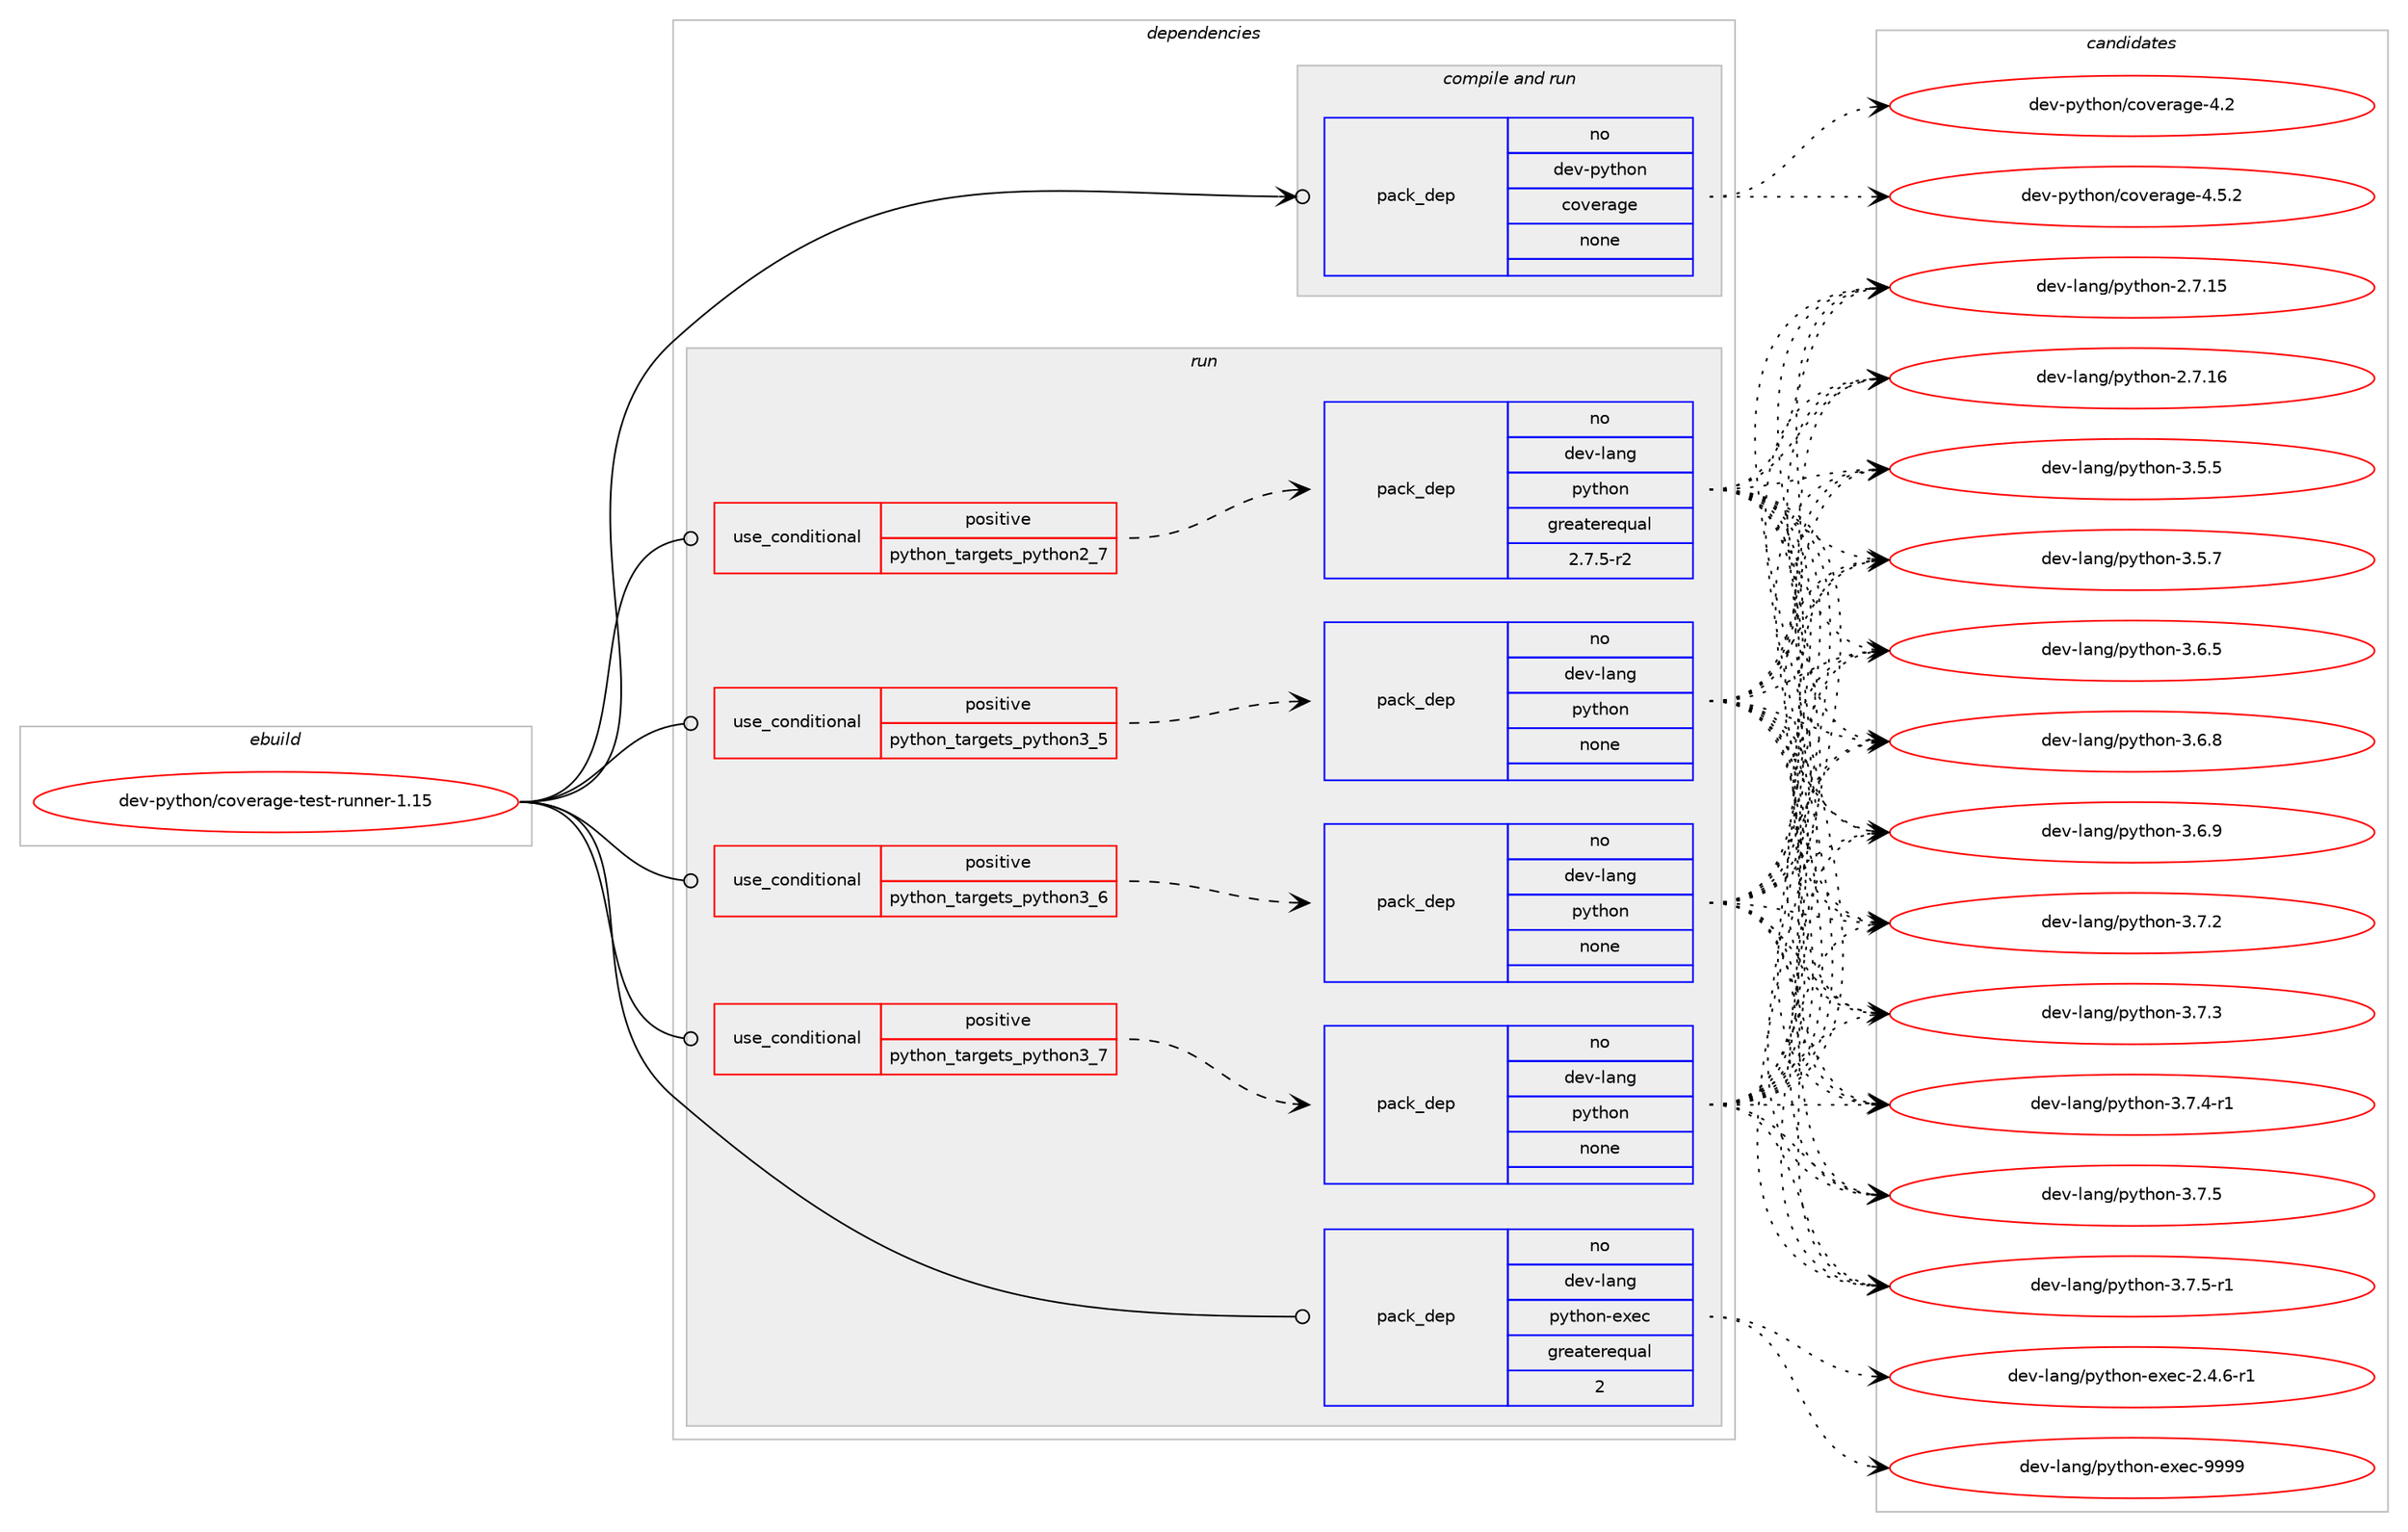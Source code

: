 digraph prolog {

# *************
# Graph options
# *************

newrank=true;
concentrate=true;
compound=true;
graph [rankdir=LR,fontname=Helvetica,fontsize=10,ranksep=1.5];#, ranksep=2.5, nodesep=0.2];
edge  [arrowhead=vee];
node  [fontname=Helvetica,fontsize=10];

# **********
# The ebuild
# **********

subgraph cluster_leftcol {
color=gray;
rank=same;
label=<<i>ebuild</i>>;
id [label="dev-python/coverage-test-runner-1.15", color=red, width=4, href="../dev-python/coverage-test-runner-1.15.svg"];
}

# ****************
# The dependencies
# ****************

subgraph cluster_midcol {
color=gray;
label=<<i>dependencies</i>>;
subgraph cluster_compile {
fillcolor="#eeeeee";
style=filled;
label=<<i>compile</i>>;
}
subgraph cluster_compileandrun {
fillcolor="#eeeeee";
style=filled;
label=<<i>compile and run</i>>;
subgraph pack450319 {
dependency600007 [label=<<TABLE BORDER="0" CELLBORDER="1" CELLSPACING="0" CELLPADDING="4" WIDTH="220"><TR><TD ROWSPAN="6" CELLPADDING="30">pack_dep</TD></TR><TR><TD WIDTH="110">no</TD></TR><TR><TD>dev-python</TD></TR><TR><TD>coverage</TD></TR><TR><TD>none</TD></TR><TR><TD></TD></TR></TABLE>>, shape=none, color=blue];
}
id:e -> dependency600007:w [weight=20,style="solid",arrowhead="odotvee"];
}
subgraph cluster_run {
fillcolor="#eeeeee";
style=filled;
label=<<i>run</i>>;
subgraph cond137909 {
dependency600008 [label=<<TABLE BORDER="0" CELLBORDER="1" CELLSPACING="0" CELLPADDING="4"><TR><TD ROWSPAN="3" CELLPADDING="10">use_conditional</TD></TR><TR><TD>positive</TD></TR><TR><TD>python_targets_python2_7</TD></TR></TABLE>>, shape=none, color=red];
subgraph pack450320 {
dependency600009 [label=<<TABLE BORDER="0" CELLBORDER="1" CELLSPACING="0" CELLPADDING="4" WIDTH="220"><TR><TD ROWSPAN="6" CELLPADDING="30">pack_dep</TD></TR><TR><TD WIDTH="110">no</TD></TR><TR><TD>dev-lang</TD></TR><TR><TD>python</TD></TR><TR><TD>greaterequal</TD></TR><TR><TD>2.7.5-r2</TD></TR></TABLE>>, shape=none, color=blue];
}
dependency600008:e -> dependency600009:w [weight=20,style="dashed",arrowhead="vee"];
}
id:e -> dependency600008:w [weight=20,style="solid",arrowhead="odot"];
subgraph cond137910 {
dependency600010 [label=<<TABLE BORDER="0" CELLBORDER="1" CELLSPACING="0" CELLPADDING="4"><TR><TD ROWSPAN="3" CELLPADDING="10">use_conditional</TD></TR><TR><TD>positive</TD></TR><TR><TD>python_targets_python3_5</TD></TR></TABLE>>, shape=none, color=red];
subgraph pack450321 {
dependency600011 [label=<<TABLE BORDER="0" CELLBORDER="1" CELLSPACING="0" CELLPADDING="4" WIDTH="220"><TR><TD ROWSPAN="6" CELLPADDING="30">pack_dep</TD></TR><TR><TD WIDTH="110">no</TD></TR><TR><TD>dev-lang</TD></TR><TR><TD>python</TD></TR><TR><TD>none</TD></TR><TR><TD></TD></TR></TABLE>>, shape=none, color=blue];
}
dependency600010:e -> dependency600011:w [weight=20,style="dashed",arrowhead="vee"];
}
id:e -> dependency600010:w [weight=20,style="solid",arrowhead="odot"];
subgraph cond137911 {
dependency600012 [label=<<TABLE BORDER="0" CELLBORDER="1" CELLSPACING="0" CELLPADDING="4"><TR><TD ROWSPAN="3" CELLPADDING="10">use_conditional</TD></TR><TR><TD>positive</TD></TR><TR><TD>python_targets_python3_6</TD></TR></TABLE>>, shape=none, color=red];
subgraph pack450322 {
dependency600013 [label=<<TABLE BORDER="0" CELLBORDER="1" CELLSPACING="0" CELLPADDING="4" WIDTH="220"><TR><TD ROWSPAN="6" CELLPADDING="30">pack_dep</TD></TR><TR><TD WIDTH="110">no</TD></TR><TR><TD>dev-lang</TD></TR><TR><TD>python</TD></TR><TR><TD>none</TD></TR><TR><TD></TD></TR></TABLE>>, shape=none, color=blue];
}
dependency600012:e -> dependency600013:w [weight=20,style="dashed",arrowhead="vee"];
}
id:e -> dependency600012:w [weight=20,style="solid",arrowhead="odot"];
subgraph cond137912 {
dependency600014 [label=<<TABLE BORDER="0" CELLBORDER="1" CELLSPACING="0" CELLPADDING="4"><TR><TD ROWSPAN="3" CELLPADDING="10">use_conditional</TD></TR><TR><TD>positive</TD></TR><TR><TD>python_targets_python3_7</TD></TR></TABLE>>, shape=none, color=red];
subgraph pack450323 {
dependency600015 [label=<<TABLE BORDER="0" CELLBORDER="1" CELLSPACING="0" CELLPADDING="4" WIDTH="220"><TR><TD ROWSPAN="6" CELLPADDING="30">pack_dep</TD></TR><TR><TD WIDTH="110">no</TD></TR><TR><TD>dev-lang</TD></TR><TR><TD>python</TD></TR><TR><TD>none</TD></TR><TR><TD></TD></TR></TABLE>>, shape=none, color=blue];
}
dependency600014:e -> dependency600015:w [weight=20,style="dashed",arrowhead="vee"];
}
id:e -> dependency600014:w [weight=20,style="solid",arrowhead="odot"];
subgraph pack450324 {
dependency600016 [label=<<TABLE BORDER="0" CELLBORDER="1" CELLSPACING="0" CELLPADDING="4" WIDTH="220"><TR><TD ROWSPAN="6" CELLPADDING="30">pack_dep</TD></TR><TR><TD WIDTH="110">no</TD></TR><TR><TD>dev-lang</TD></TR><TR><TD>python-exec</TD></TR><TR><TD>greaterequal</TD></TR><TR><TD>2</TD></TR></TABLE>>, shape=none, color=blue];
}
id:e -> dependency600016:w [weight=20,style="solid",arrowhead="odot"];
}
}

# **************
# The candidates
# **************

subgraph cluster_choices {
rank=same;
color=gray;
label=<<i>candidates</i>>;

subgraph choice450319 {
color=black;
nodesep=1;
choice1001011184511212111610411111047991111181011149710310145524650 [label="dev-python/coverage-4.2", color=red, width=4,href="../dev-python/coverage-4.2.svg"];
choice10010111845112121116104111110479911111810111497103101455246534650 [label="dev-python/coverage-4.5.2", color=red, width=4,href="../dev-python/coverage-4.5.2.svg"];
dependency600007:e -> choice1001011184511212111610411111047991111181011149710310145524650:w [style=dotted,weight="100"];
dependency600007:e -> choice10010111845112121116104111110479911111810111497103101455246534650:w [style=dotted,weight="100"];
}
subgraph choice450320 {
color=black;
nodesep=1;
choice10010111845108971101034711212111610411111045504655464953 [label="dev-lang/python-2.7.15", color=red, width=4,href="../dev-lang/python-2.7.15.svg"];
choice10010111845108971101034711212111610411111045504655464954 [label="dev-lang/python-2.7.16", color=red, width=4,href="../dev-lang/python-2.7.16.svg"];
choice100101118451089711010347112121116104111110455146534653 [label="dev-lang/python-3.5.5", color=red, width=4,href="../dev-lang/python-3.5.5.svg"];
choice100101118451089711010347112121116104111110455146534655 [label="dev-lang/python-3.5.7", color=red, width=4,href="../dev-lang/python-3.5.7.svg"];
choice100101118451089711010347112121116104111110455146544653 [label="dev-lang/python-3.6.5", color=red, width=4,href="../dev-lang/python-3.6.5.svg"];
choice100101118451089711010347112121116104111110455146544656 [label="dev-lang/python-3.6.8", color=red, width=4,href="../dev-lang/python-3.6.8.svg"];
choice100101118451089711010347112121116104111110455146544657 [label="dev-lang/python-3.6.9", color=red, width=4,href="../dev-lang/python-3.6.9.svg"];
choice100101118451089711010347112121116104111110455146554650 [label="dev-lang/python-3.7.2", color=red, width=4,href="../dev-lang/python-3.7.2.svg"];
choice100101118451089711010347112121116104111110455146554651 [label="dev-lang/python-3.7.3", color=red, width=4,href="../dev-lang/python-3.7.3.svg"];
choice1001011184510897110103471121211161041111104551465546524511449 [label="dev-lang/python-3.7.4-r1", color=red, width=4,href="../dev-lang/python-3.7.4-r1.svg"];
choice100101118451089711010347112121116104111110455146554653 [label="dev-lang/python-3.7.5", color=red, width=4,href="../dev-lang/python-3.7.5.svg"];
choice1001011184510897110103471121211161041111104551465546534511449 [label="dev-lang/python-3.7.5-r1", color=red, width=4,href="../dev-lang/python-3.7.5-r1.svg"];
dependency600009:e -> choice10010111845108971101034711212111610411111045504655464953:w [style=dotted,weight="100"];
dependency600009:e -> choice10010111845108971101034711212111610411111045504655464954:w [style=dotted,weight="100"];
dependency600009:e -> choice100101118451089711010347112121116104111110455146534653:w [style=dotted,weight="100"];
dependency600009:e -> choice100101118451089711010347112121116104111110455146534655:w [style=dotted,weight="100"];
dependency600009:e -> choice100101118451089711010347112121116104111110455146544653:w [style=dotted,weight="100"];
dependency600009:e -> choice100101118451089711010347112121116104111110455146544656:w [style=dotted,weight="100"];
dependency600009:e -> choice100101118451089711010347112121116104111110455146544657:w [style=dotted,weight="100"];
dependency600009:e -> choice100101118451089711010347112121116104111110455146554650:w [style=dotted,weight="100"];
dependency600009:e -> choice100101118451089711010347112121116104111110455146554651:w [style=dotted,weight="100"];
dependency600009:e -> choice1001011184510897110103471121211161041111104551465546524511449:w [style=dotted,weight="100"];
dependency600009:e -> choice100101118451089711010347112121116104111110455146554653:w [style=dotted,weight="100"];
dependency600009:e -> choice1001011184510897110103471121211161041111104551465546534511449:w [style=dotted,weight="100"];
}
subgraph choice450321 {
color=black;
nodesep=1;
choice10010111845108971101034711212111610411111045504655464953 [label="dev-lang/python-2.7.15", color=red, width=4,href="../dev-lang/python-2.7.15.svg"];
choice10010111845108971101034711212111610411111045504655464954 [label="dev-lang/python-2.7.16", color=red, width=4,href="../dev-lang/python-2.7.16.svg"];
choice100101118451089711010347112121116104111110455146534653 [label="dev-lang/python-3.5.5", color=red, width=4,href="../dev-lang/python-3.5.5.svg"];
choice100101118451089711010347112121116104111110455146534655 [label="dev-lang/python-3.5.7", color=red, width=4,href="../dev-lang/python-3.5.7.svg"];
choice100101118451089711010347112121116104111110455146544653 [label="dev-lang/python-3.6.5", color=red, width=4,href="../dev-lang/python-3.6.5.svg"];
choice100101118451089711010347112121116104111110455146544656 [label="dev-lang/python-3.6.8", color=red, width=4,href="../dev-lang/python-3.6.8.svg"];
choice100101118451089711010347112121116104111110455146544657 [label="dev-lang/python-3.6.9", color=red, width=4,href="../dev-lang/python-3.6.9.svg"];
choice100101118451089711010347112121116104111110455146554650 [label="dev-lang/python-3.7.2", color=red, width=4,href="../dev-lang/python-3.7.2.svg"];
choice100101118451089711010347112121116104111110455146554651 [label="dev-lang/python-3.7.3", color=red, width=4,href="../dev-lang/python-3.7.3.svg"];
choice1001011184510897110103471121211161041111104551465546524511449 [label="dev-lang/python-3.7.4-r1", color=red, width=4,href="../dev-lang/python-3.7.4-r1.svg"];
choice100101118451089711010347112121116104111110455146554653 [label="dev-lang/python-3.7.5", color=red, width=4,href="../dev-lang/python-3.7.5.svg"];
choice1001011184510897110103471121211161041111104551465546534511449 [label="dev-lang/python-3.7.5-r1", color=red, width=4,href="../dev-lang/python-3.7.5-r1.svg"];
dependency600011:e -> choice10010111845108971101034711212111610411111045504655464953:w [style=dotted,weight="100"];
dependency600011:e -> choice10010111845108971101034711212111610411111045504655464954:w [style=dotted,weight="100"];
dependency600011:e -> choice100101118451089711010347112121116104111110455146534653:w [style=dotted,weight="100"];
dependency600011:e -> choice100101118451089711010347112121116104111110455146534655:w [style=dotted,weight="100"];
dependency600011:e -> choice100101118451089711010347112121116104111110455146544653:w [style=dotted,weight="100"];
dependency600011:e -> choice100101118451089711010347112121116104111110455146544656:w [style=dotted,weight="100"];
dependency600011:e -> choice100101118451089711010347112121116104111110455146544657:w [style=dotted,weight="100"];
dependency600011:e -> choice100101118451089711010347112121116104111110455146554650:w [style=dotted,weight="100"];
dependency600011:e -> choice100101118451089711010347112121116104111110455146554651:w [style=dotted,weight="100"];
dependency600011:e -> choice1001011184510897110103471121211161041111104551465546524511449:w [style=dotted,weight="100"];
dependency600011:e -> choice100101118451089711010347112121116104111110455146554653:w [style=dotted,weight="100"];
dependency600011:e -> choice1001011184510897110103471121211161041111104551465546534511449:w [style=dotted,weight="100"];
}
subgraph choice450322 {
color=black;
nodesep=1;
choice10010111845108971101034711212111610411111045504655464953 [label="dev-lang/python-2.7.15", color=red, width=4,href="../dev-lang/python-2.7.15.svg"];
choice10010111845108971101034711212111610411111045504655464954 [label="dev-lang/python-2.7.16", color=red, width=4,href="../dev-lang/python-2.7.16.svg"];
choice100101118451089711010347112121116104111110455146534653 [label="dev-lang/python-3.5.5", color=red, width=4,href="../dev-lang/python-3.5.5.svg"];
choice100101118451089711010347112121116104111110455146534655 [label="dev-lang/python-3.5.7", color=red, width=4,href="../dev-lang/python-3.5.7.svg"];
choice100101118451089711010347112121116104111110455146544653 [label="dev-lang/python-3.6.5", color=red, width=4,href="../dev-lang/python-3.6.5.svg"];
choice100101118451089711010347112121116104111110455146544656 [label="dev-lang/python-3.6.8", color=red, width=4,href="../dev-lang/python-3.6.8.svg"];
choice100101118451089711010347112121116104111110455146544657 [label="dev-lang/python-3.6.9", color=red, width=4,href="../dev-lang/python-3.6.9.svg"];
choice100101118451089711010347112121116104111110455146554650 [label="dev-lang/python-3.7.2", color=red, width=4,href="../dev-lang/python-3.7.2.svg"];
choice100101118451089711010347112121116104111110455146554651 [label="dev-lang/python-3.7.3", color=red, width=4,href="../dev-lang/python-3.7.3.svg"];
choice1001011184510897110103471121211161041111104551465546524511449 [label="dev-lang/python-3.7.4-r1", color=red, width=4,href="../dev-lang/python-3.7.4-r1.svg"];
choice100101118451089711010347112121116104111110455146554653 [label="dev-lang/python-3.7.5", color=red, width=4,href="../dev-lang/python-3.7.5.svg"];
choice1001011184510897110103471121211161041111104551465546534511449 [label="dev-lang/python-3.7.5-r1", color=red, width=4,href="../dev-lang/python-3.7.5-r1.svg"];
dependency600013:e -> choice10010111845108971101034711212111610411111045504655464953:w [style=dotted,weight="100"];
dependency600013:e -> choice10010111845108971101034711212111610411111045504655464954:w [style=dotted,weight="100"];
dependency600013:e -> choice100101118451089711010347112121116104111110455146534653:w [style=dotted,weight="100"];
dependency600013:e -> choice100101118451089711010347112121116104111110455146534655:w [style=dotted,weight="100"];
dependency600013:e -> choice100101118451089711010347112121116104111110455146544653:w [style=dotted,weight="100"];
dependency600013:e -> choice100101118451089711010347112121116104111110455146544656:w [style=dotted,weight="100"];
dependency600013:e -> choice100101118451089711010347112121116104111110455146544657:w [style=dotted,weight="100"];
dependency600013:e -> choice100101118451089711010347112121116104111110455146554650:w [style=dotted,weight="100"];
dependency600013:e -> choice100101118451089711010347112121116104111110455146554651:w [style=dotted,weight="100"];
dependency600013:e -> choice1001011184510897110103471121211161041111104551465546524511449:w [style=dotted,weight="100"];
dependency600013:e -> choice100101118451089711010347112121116104111110455146554653:w [style=dotted,weight="100"];
dependency600013:e -> choice1001011184510897110103471121211161041111104551465546534511449:w [style=dotted,weight="100"];
}
subgraph choice450323 {
color=black;
nodesep=1;
choice10010111845108971101034711212111610411111045504655464953 [label="dev-lang/python-2.7.15", color=red, width=4,href="../dev-lang/python-2.7.15.svg"];
choice10010111845108971101034711212111610411111045504655464954 [label="dev-lang/python-2.7.16", color=red, width=4,href="../dev-lang/python-2.7.16.svg"];
choice100101118451089711010347112121116104111110455146534653 [label="dev-lang/python-3.5.5", color=red, width=4,href="../dev-lang/python-3.5.5.svg"];
choice100101118451089711010347112121116104111110455146534655 [label="dev-lang/python-3.5.7", color=red, width=4,href="../dev-lang/python-3.5.7.svg"];
choice100101118451089711010347112121116104111110455146544653 [label="dev-lang/python-3.6.5", color=red, width=4,href="../dev-lang/python-3.6.5.svg"];
choice100101118451089711010347112121116104111110455146544656 [label="dev-lang/python-3.6.8", color=red, width=4,href="../dev-lang/python-3.6.8.svg"];
choice100101118451089711010347112121116104111110455146544657 [label="dev-lang/python-3.6.9", color=red, width=4,href="../dev-lang/python-3.6.9.svg"];
choice100101118451089711010347112121116104111110455146554650 [label="dev-lang/python-3.7.2", color=red, width=4,href="../dev-lang/python-3.7.2.svg"];
choice100101118451089711010347112121116104111110455146554651 [label="dev-lang/python-3.7.3", color=red, width=4,href="../dev-lang/python-3.7.3.svg"];
choice1001011184510897110103471121211161041111104551465546524511449 [label="dev-lang/python-3.7.4-r1", color=red, width=4,href="../dev-lang/python-3.7.4-r1.svg"];
choice100101118451089711010347112121116104111110455146554653 [label="dev-lang/python-3.7.5", color=red, width=4,href="../dev-lang/python-3.7.5.svg"];
choice1001011184510897110103471121211161041111104551465546534511449 [label="dev-lang/python-3.7.5-r1", color=red, width=4,href="../dev-lang/python-3.7.5-r1.svg"];
dependency600015:e -> choice10010111845108971101034711212111610411111045504655464953:w [style=dotted,weight="100"];
dependency600015:e -> choice10010111845108971101034711212111610411111045504655464954:w [style=dotted,weight="100"];
dependency600015:e -> choice100101118451089711010347112121116104111110455146534653:w [style=dotted,weight="100"];
dependency600015:e -> choice100101118451089711010347112121116104111110455146534655:w [style=dotted,weight="100"];
dependency600015:e -> choice100101118451089711010347112121116104111110455146544653:w [style=dotted,weight="100"];
dependency600015:e -> choice100101118451089711010347112121116104111110455146544656:w [style=dotted,weight="100"];
dependency600015:e -> choice100101118451089711010347112121116104111110455146544657:w [style=dotted,weight="100"];
dependency600015:e -> choice100101118451089711010347112121116104111110455146554650:w [style=dotted,weight="100"];
dependency600015:e -> choice100101118451089711010347112121116104111110455146554651:w [style=dotted,weight="100"];
dependency600015:e -> choice1001011184510897110103471121211161041111104551465546524511449:w [style=dotted,weight="100"];
dependency600015:e -> choice100101118451089711010347112121116104111110455146554653:w [style=dotted,weight="100"];
dependency600015:e -> choice1001011184510897110103471121211161041111104551465546534511449:w [style=dotted,weight="100"];
}
subgraph choice450324 {
color=black;
nodesep=1;
choice10010111845108971101034711212111610411111045101120101994550465246544511449 [label="dev-lang/python-exec-2.4.6-r1", color=red, width=4,href="../dev-lang/python-exec-2.4.6-r1.svg"];
choice10010111845108971101034711212111610411111045101120101994557575757 [label="dev-lang/python-exec-9999", color=red, width=4,href="../dev-lang/python-exec-9999.svg"];
dependency600016:e -> choice10010111845108971101034711212111610411111045101120101994550465246544511449:w [style=dotted,weight="100"];
dependency600016:e -> choice10010111845108971101034711212111610411111045101120101994557575757:w [style=dotted,weight="100"];
}
}

}
